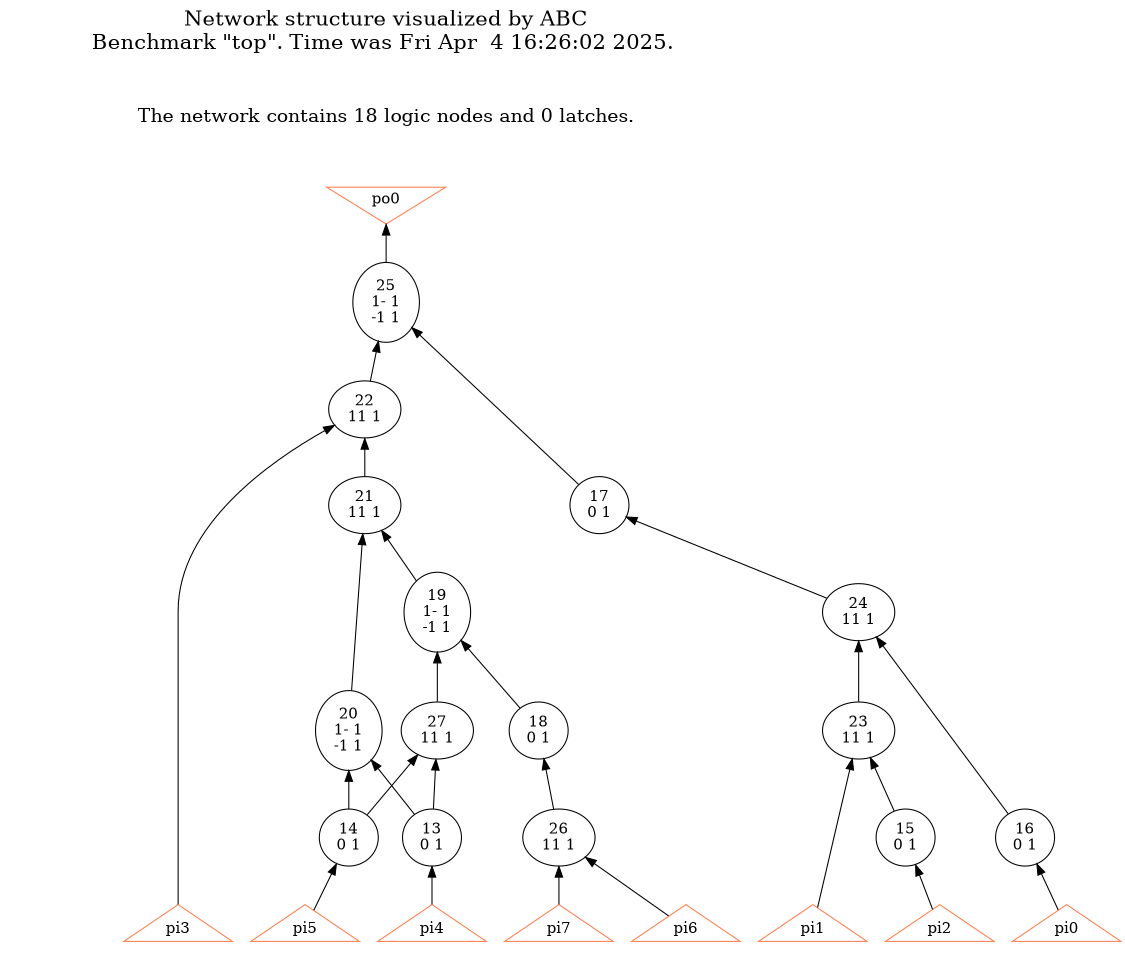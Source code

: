 # Network structure generated by ABC

digraph network {
size = "7.5,10";
center = true;
edge [dir = back];

{
  node [shape = plaintext];
  edge [style = invis];
  LevelTitle1 [label=""];
  LevelTitle2 [label=""];
  Level7 [label = ""];
  Level6 [label = ""];
  Level5 [label = ""];
  Level4 [label = ""];
  Level3 [label = ""];
  Level2 [label = ""];
  Level1 [label = ""];
  Level0 [label = ""];
  LevelTitle1 ->  LevelTitle2 ->  Level7 ->  Level6 ->  Level5 ->  Level4 ->  Level3 ->  Level2 ->  Level1 ->  Level0;
}

{
  rank = same;
  LevelTitle1;
  title1 [shape=plaintext,
          fontsize=20,
          fontname = "Times-Roman",
          label="Network structure visualized by ABC\nBenchmark \"top\". Time was Fri Apr  4 16:26:02 2025. "
         ];
}

{
  rank = same;
  LevelTitle2;
  title2 [shape=plaintext,
          fontsize=18,
          fontname = "Times-Roman",
          label="The network contains 18 logic nodes and 0 latches.\n"
         ];
}

{
  rank = same;
  Level7;
  Node9 [label = "po0", shape = invtriangle, color = coral, fillcolor = coral];
}

{
  rank = same;
  Level6;
  Node25 [label = "25\n1- 1\n-1 1", shape = ellipse];
}

{
  rank = same;
  Level5;
  Node22 [label = "22\n11 1", shape = ellipse];
}

{
  rank = same;
  Level4;
  Node17 [label = "17\n0 1", shape = ellipse];
  Node21 [label = "21\n11 1", shape = ellipse];
}

{
  rank = same;
  Level3;
  Node19 [label = "19\n1- 1\n-1 1", shape = ellipse];
  Node24 [label = "24\n11 1", shape = ellipse];
}

{
  rank = same;
  Level2;
  Node18 [label = "18\n0 1", shape = ellipse];
  Node20 [label = "20\n1- 1\n-1 1", shape = ellipse];
  Node23 [label = "23\n11 1", shape = ellipse];
  Node27 [label = "27\n11 1", shape = ellipse];
}

{
  rank = same;
  Level1;
  Node13 [label = "13\n0 1", shape = ellipse];
  Node14 [label = "14\n0 1", shape = ellipse];
  Node15 [label = "15\n0 1", shape = ellipse];
  Node16 [label = "16\n0 1", shape = ellipse];
  Node26 [label = "26\n11 1", shape = ellipse];
}

{
  rank = same;
  Level0;
  Node1 [label = "pi0", shape = triangle, color = coral, fillcolor = coral];
  Node2 [label = "pi1", shape = triangle, color = coral, fillcolor = coral];
  Node3 [label = "pi2", shape = triangle, color = coral, fillcolor = coral];
  Node4 [label = "pi3", shape = triangle, color = coral, fillcolor = coral];
  Node5 [label = "pi4", shape = triangle, color = coral, fillcolor = coral];
  Node6 [label = "pi5", shape = triangle, color = coral, fillcolor = coral];
  Node7 [label = "pi6", shape = triangle, color = coral, fillcolor = coral];
  Node8 [label = "pi7", shape = triangle, color = coral, fillcolor = coral];
}

title1 -> title2 [style = invis];
title2 -> Node9 [style = invis];
Node9 -> Node25 [style = solid];
Node13 -> Node5 [style = solid];
Node14 -> Node6 [style = solid];
Node15 -> Node3 [style = solid];
Node16 -> Node1 [style = solid];
Node17 -> Node24 [style = solid];
Node18 -> Node26 [style = solid];
Node19 -> Node18 [style = solid];
Node19 -> Node27 [style = solid];
Node20 -> Node13 [style = solid];
Node20 -> Node14 [style = solid];
Node21 -> Node19 [style = solid];
Node21 -> Node20 [style = solid];
Node22 -> Node21 [style = solid];
Node22 -> Node4 [style = solid];
Node23 -> Node2 [style = solid];
Node23 -> Node15 [style = solid];
Node24 -> Node23 [style = solid];
Node24 -> Node16 [style = solid];
Node25 -> Node22 [style = solid];
Node25 -> Node17 [style = solid];
Node26 -> Node7 [style = solid];
Node26 -> Node8 [style = solid];
Node27 -> Node13 [style = solid];
Node27 -> Node14 [style = solid];
}

